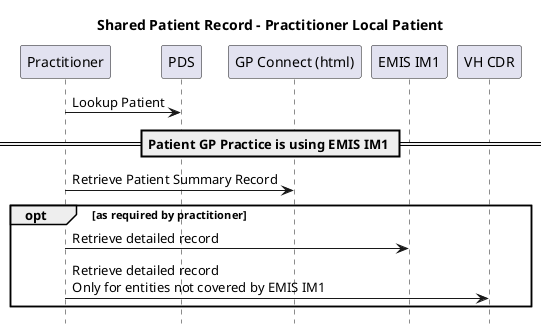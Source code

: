 @startuml

hide footbox

title "Shared Patient Record - Practitioner Local Patient"

participant "Practitioner" as practitioner
participant "PDS" as pds
participant "GP Connect (html)" as GPC
participant "EMIS IM1" as IM1
participant "VH CDR" as CDR

practitioner -> pds : Lookup Patient
== Patient GP Practice is using EMIS IM1 ==
practitioner -> GPC: Retrieve Patient Summary Record
opt as required by practitioner
practitioner -> IM1: Retrieve detailed record
practitioner -> CDR: Retrieve detailed record\nOnly for entities not covered by EMIS IM1
end

@enduml
